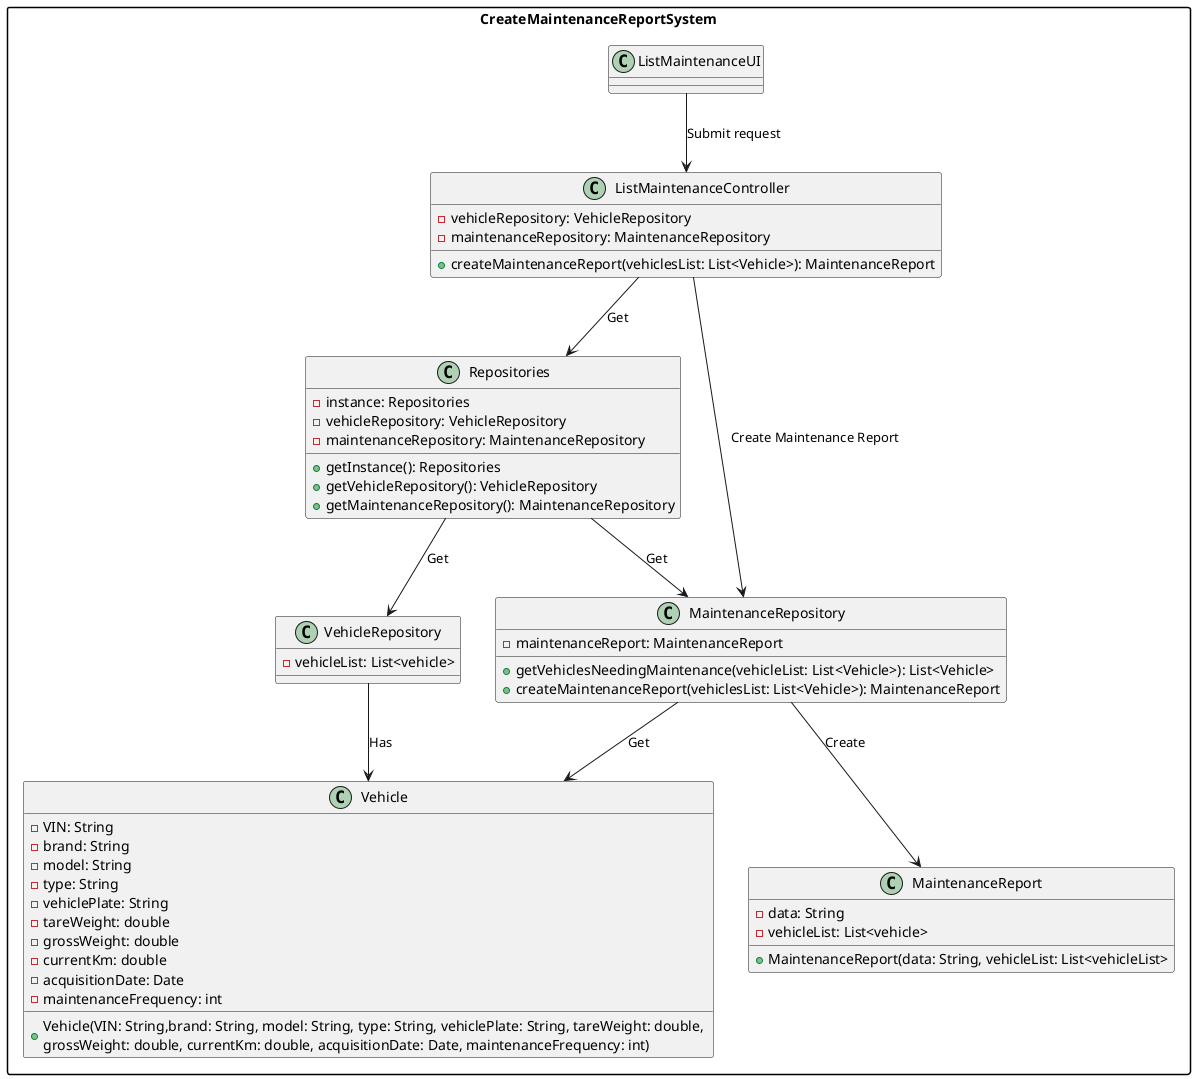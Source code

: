 @startuml
skinparam packageStyle rectangle
skinparam shadowing false
skinparam line type polyline

package CreateMaintenanceReportSystem {
class ListMaintenanceUI{
}

class ListMaintenanceController {
    - vehicleRepository: VehicleRepository
    - maintenanceRepository: MaintenanceRepository

    + createMaintenanceReport(vehiclesList: List<Vehicle>): MaintenanceReport
}

class Repositories {
    - instance: Repositories
    - vehicleRepository: VehicleRepository
    - maintenanceRepository: MaintenanceRepository

    + getInstance(): Repositories
    + getVehicleRepository(): VehicleRepository
    + getMaintenanceRepository(): MaintenanceRepository
}

class VehicleRepository {
    - vehicleList: List<vehicle>

}

class MaintenanceRepository {
    - maintenanceReport: MaintenanceReport

    + getVehiclesNeedingMaintenance(vehicleList: List<Vehicle>): List<Vehicle>
    + createMaintenanceReport(vehiclesList: List<Vehicle>): MaintenanceReport
}

class Vehicle {
     - VIN: String
     - brand: String
     - model: String
     - type: String
     - vehiclePlate: String
     - tareWeight: double
     - grossWeight: double
     - currentKm: double
     - acquisitionDate: Date
     - maintenanceFrequency: int

    + Vehicle(VIN: String,brand: String, model: String, type: String, vehiclePlate: String, tareWeight: double, \ngrossWeight: double, currentKm: double, acquisitionDate: Date, maintenanceFrequency: int)
}



class MaintenanceReport {
    - data: String
    - vehicleList: List<vehicle>

    + MaintenanceReport(data: String, vehicleList: List<vehicleList>

}

ListMaintenanceUI --> ListMaintenanceController: Submit request
ListMaintenanceController --> Repositories: Get
ListMaintenanceController --> MaintenanceRepository: Create Maintenance Report
Repositories --> VehicleRepository: Get
Repositories --> MaintenanceRepository: Get
VehicleRepository --> Vehicle: Has
MaintenanceRepository --> Vehicle: Get
MaintenanceRepository --> MaintenanceReport: Create
}
@enduml
